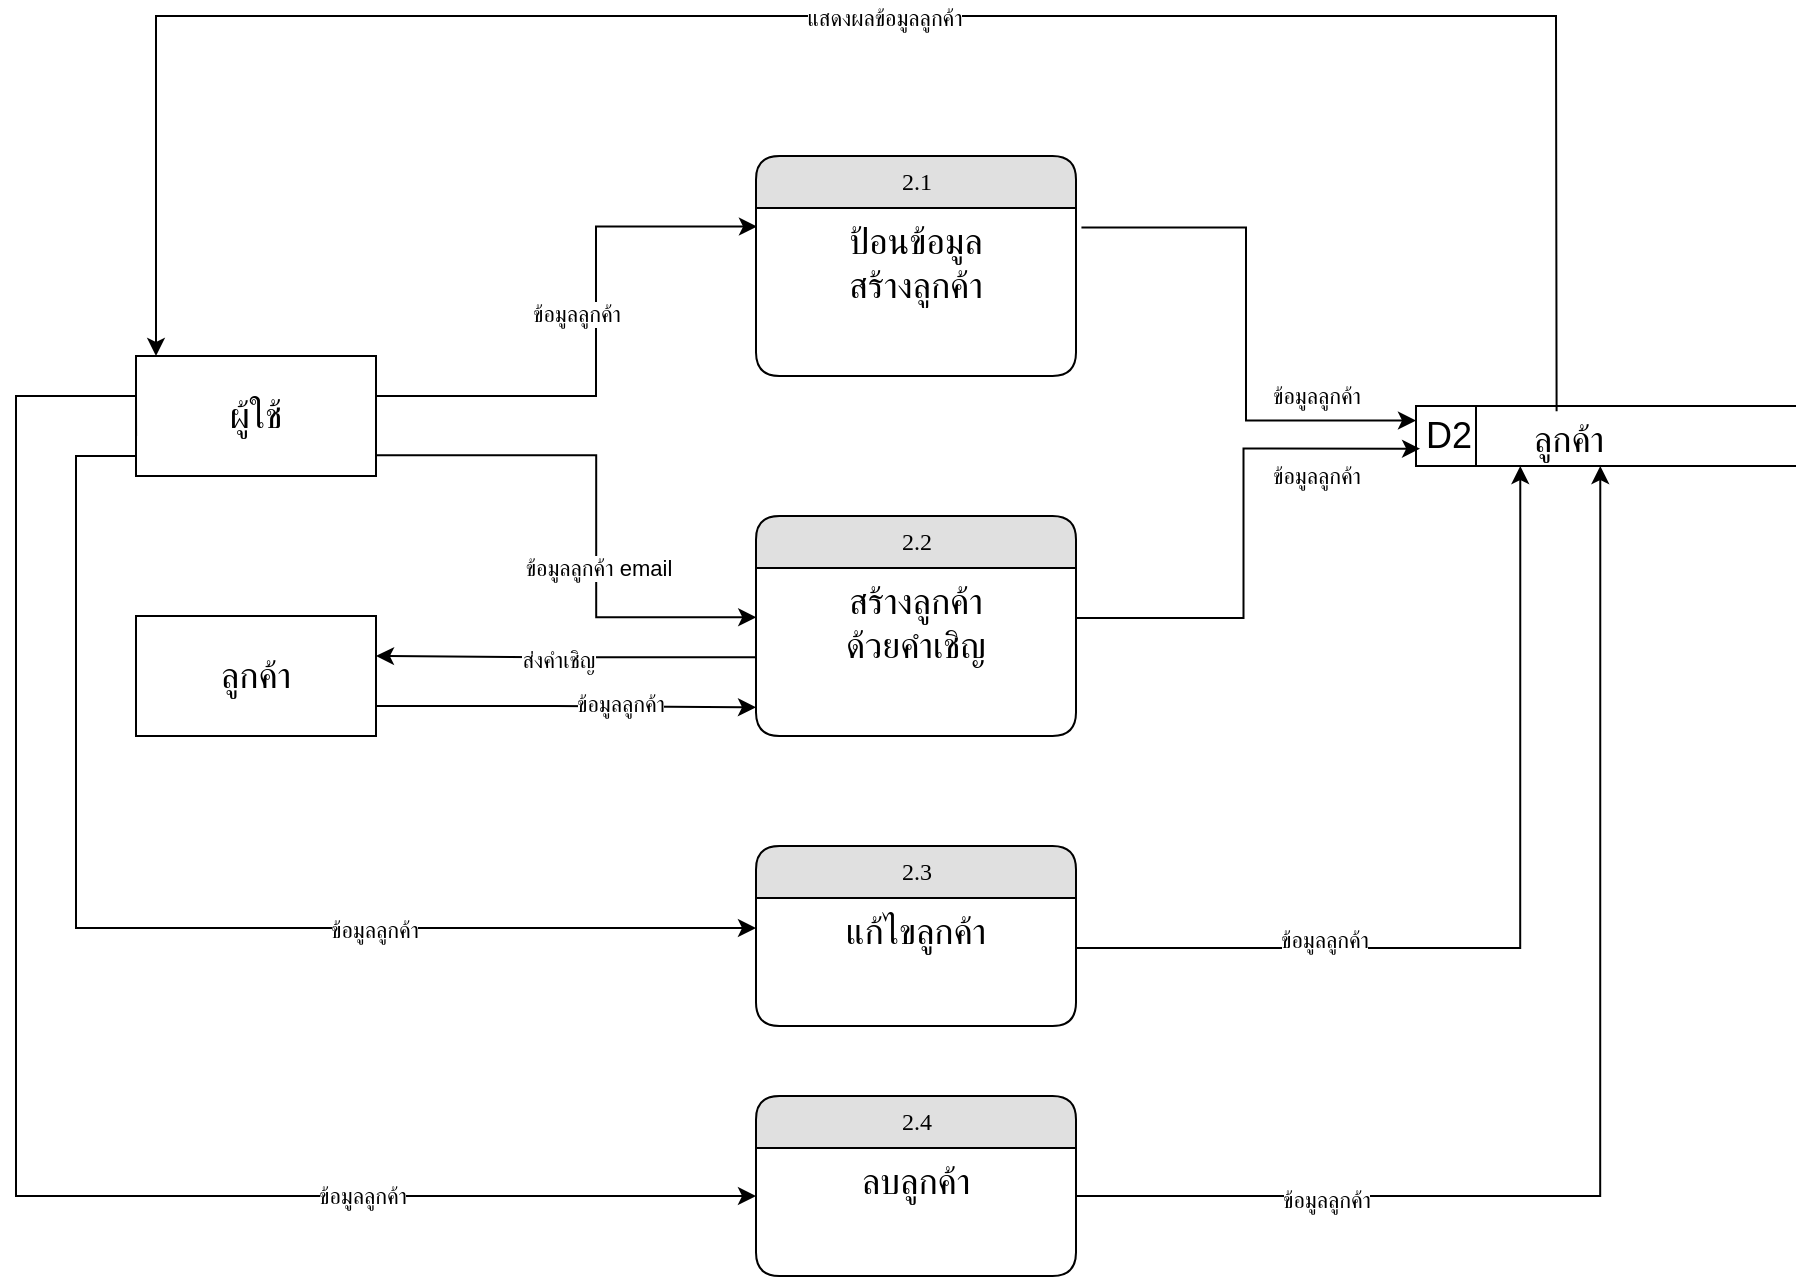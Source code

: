 <mxfile version="25.0.3">
  <diagram name="Page-1" id="j-pxg9c4v1C3MeclfTMA">
    <mxGraphModel dx="2943" dy="746" grid="1" gridSize="10" guides="1" tooltips="1" connect="1" arrows="1" fold="1" page="1" pageScale="1" pageWidth="1100" pageHeight="850" math="0" shadow="0">
      <root>
        <mxCell id="0" />
        <mxCell id="1" parent="0" />
        <mxCell id="wdKCAiOJMTL116Rih4D4-1" value="2.1" style="swimlane;html=1;fontStyle=0;childLayout=stackLayout;horizontal=1;startSize=26;fillColor=#e0e0e0;horizontalStack=0;resizeParent=1;resizeLast=0;collapsible=1;marginBottom=0;swimlaneFillColor=#ffffff;align=center;rounded=1;shadow=0;comic=0;labelBackgroundColor=none;strokeWidth=1;fontFamily=Verdana;fontSize=12" parent="1" vertex="1">
          <mxGeometry x="-80" y="150" width="160" height="110" as="geometry" />
        </mxCell>
        <mxCell id="wdKCAiOJMTL116Rih4D4-2" value="&lt;span style=&quot;font-size: 18px;&quot;&gt;ป้อนข้อมูล&lt;/span&gt;&lt;div&gt;&lt;span style=&quot;font-size: 18px;&quot;&gt;สร้างลูกค้า&lt;/span&gt;&lt;/div&gt;" style="text;html=1;strokeColor=none;fillColor=none;spacingLeft=4;spacingRight=4;whiteSpace=wrap;overflow=hidden;rotatable=0;points=[[0,0.5],[1,0.5]];portConstraint=eastwest;align=center;" parent="wdKCAiOJMTL116Rih4D4-1" vertex="1">
          <mxGeometry y="26" width="160" height="54" as="geometry" />
        </mxCell>
        <mxCell id="wdKCAiOJMTL116Rih4D4-3" value="&lt;span style=&quot;font-size: 18px; text-wrap-mode: nowrap;&quot;&gt;ผู้ใช้&lt;/span&gt;" style="rounded=0;whiteSpace=wrap;html=1;" parent="1" vertex="1">
          <mxGeometry x="-390" y="250" width="120" height="60" as="geometry" />
        </mxCell>
        <mxCell id="wdKCAiOJMTL116Rih4D4-4" value="" style="endArrow=classic;html=1;rounded=0;exitX=1;exitY=0.25;exitDx=0;exitDy=0;entryX=0.003;entryY=0.172;entryDx=0;entryDy=0;entryPerimeter=0;edgeStyle=orthogonalEdgeStyle;" parent="1" source="wdKCAiOJMTL116Rih4D4-3" target="wdKCAiOJMTL116Rih4D4-2" edge="1">
          <mxGeometry width="50" height="50" relative="1" as="geometry">
            <mxPoint x="-241.28" y="310" as="sourcePoint" />
            <mxPoint x="-47.76" y="312.404" as="targetPoint" />
            <Array as="points">
              <mxPoint x="-270" y="270" />
              <mxPoint x="-160" y="270" />
              <mxPoint x="-160" y="185" />
            </Array>
          </mxGeometry>
        </mxCell>
        <mxCell id="wdKCAiOJMTL116Rih4D4-5" value="ข้อมูลลูกค้า" style="edgeLabel;html=1;align=center;verticalAlign=middle;resizable=0;points=[];rotation=0;" parent="wdKCAiOJMTL116Rih4D4-4" vertex="1" connectable="0">
          <mxGeometry x="-0.064" y="2" relative="1" as="geometry">
            <mxPoint x="-8" y="-25" as="offset" />
          </mxGeometry>
        </mxCell>
        <mxCell id="wdKCAiOJMTL116Rih4D4-6" value="" style="group" parent="1" vertex="1" connectable="0">
          <mxGeometry x="250" y="275" width="190" height="30" as="geometry" />
        </mxCell>
        <mxCell id="wdKCAiOJMTL116Rih4D4-7" value="&lt;font style=&quot;font-size: 18px;&quot;&gt;D2&lt;/font&gt;" style="html=1;dashed=0;whiteSpace=wrap;shape=mxgraph.dfd.dataStoreID;align=left;spacingLeft=3;points=[[0,0],[0.5,0],[1,0],[0,0.5],[1,0.5],[0,1],[0.5,1],[1,1]];container=0;" parent="wdKCAiOJMTL116Rih4D4-6" vertex="1">
          <mxGeometry width="190" height="30" as="geometry" />
        </mxCell>
        <mxCell id="wdKCAiOJMTL116Rih4D4-8" value="&lt;span style=&quot;font-size: 18px; font-weight: 400;&quot;&gt;ลูกค้า&lt;/span&gt;" style="text;strokeColor=none;fillColor=none;html=1;fontSize=24;fontStyle=1;verticalAlign=middle;align=center;container=0;" parent="wdKCAiOJMTL116Rih4D4-6" vertex="1">
          <mxGeometry x="28.5" width="95" height="30" as="geometry" />
        </mxCell>
        <mxCell id="wdKCAiOJMTL116Rih4D4-9" value="" style="endArrow=classic;html=1;rounded=0;exitX=1.017;exitY=0.18;exitDx=0;exitDy=0;exitPerimeter=0;entryX=0;entryY=0.242;entryDx=0;entryDy=0;entryPerimeter=0;edgeStyle=orthogonalEdgeStyle;" parent="1" source="wdKCAiOJMTL116Rih4D4-2" target="wdKCAiOJMTL116Rih4D4-7" edge="1">
          <mxGeometry width="50" height="50" relative="1" as="geometry">
            <mxPoint x="190.0" y="307.006" as="sourcePoint" />
            <mxPoint x="361.28" y="310" as="targetPoint" />
          </mxGeometry>
        </mxCell>
        <mxCell id="wdKCAiOJMTL116Rih4D4-11" value="2.2" style="swimlane;html=1;fontStyle=0;childLayout=stackLayout;horizontal=1;startSize=26;fillColor=#e0e0e0;horizontalStack=0;resizeParent=1;resizeLast=0;collapsible=1;marginBottom=0;swimlaneFillColor=#ffffff;align=center;rounded=1;shadow=0;comic=0;labelBackgroundColor=none;strokeWidth=1;fontFamily=Verdana;fontSize=12" parent="1" vertex="1">
          <mxGeometry x="-80" y="330" width="160" height="110" as="geometry" />
        </mxCell>
        <mxCell id="wdKCAiOJMTL116Rih4D4-12" value="&lt;span style=&quot;font-size: 18px;&quot;&gt;สร้างลูกค้า&lt;/span&gt;&lt;div&gt;&lt;span style=&quot;font-size: 18px; background-color: initial;&quot;&gt;ด้วยคำเชิญ&lt;/span&gt;&lt;/div&gt;" style="text;html=1;strokeColor=none;fillColor=none;spacingLeft=4;spacingRight=4;whiteSpace=wrap;overflow=hidden;rotatable=0;points=[[0,0.5],[1,0.5]];portConstraint=eastwest;align=center;" parent="wdKCAiOJMTL116Rih4D4-11" vertex="1">
          <mxGeometry y="26" width="160" height="54" as="geometry" />
        </mxCell>
        <mxCell id="wdKCAiOJMTL116Rih4D4-13" value="" style="endArrow=classic;html=1;rounded=0;exitX=0.999;exitY=0.656;exitDx=0;exitDy=0;entryX=0.003;entryY=0.172;entryDx=0;entryDy=0;entryPerimeter=0;edgeStyle=orthogonalEdgeStyle;exitPerimeter=0;" parent="1" edge="1">
          <mxGeometry width="50" height="50" relative="1" as="geometry">
            <mxPoint x="-270.0" y="280" as="sourcePoint" />
            <mxPoint x="-79.88" y="380.64" as="targetPoint" />
            <Array as="points">
              <mxPoint x="-159.88" y="299.64" />
              <mxPoint x="-159.88" y="380.64" />
            </Array>
          </mxGeometry>
        </mxCell>
        <mxCell id="wdKCAiOJMTL116Rih4D4-37" value="&lt;span style=&quot;color: rgba(0, 0, 0, 0); font-family: monospace; font-size: 0px; text-align: start; background-color: rgb(251, 251, 251);&quot;&gt;%3CmxGraphModel%3E%3Croot%3E%3CmxCell%20id%3D%220%22%2F%3E%3CmxCell%20id%3D%221%22%20parent%3D%220%22%2F%3E%3CmxCell%20id%3D%222%22%20value%3D%22%E0%B8%82%E0%B9%89%E0%B8%AD%E0%B8%A1%E0%B8%B9%E0%B8%A5%E0%B8%9C%E0%B8%B9%E0%B9%89%E0%B9%83%E0%B8%8A%E0%B9%89%2C%E0%B9%82%E0%B8%A5%E0%B9%82%E0%B8%81%E0%B9%89%2C%E0%B8%9A%E0%B8%A3%E0%B8%B4%E0%B8%A9%E0%B8%B1%E0%B8%97%22%20style%3D%22edgeLabel%3Bhtml%3D1%3Balign%3Dcenter%3BverticalAlign%3Dmiddle%3Bresizable%3D0%3Bpoints%3D%5B%5D%3Brotation%3D0%3B%22%20vertex%3D%221%22%20connectable%3D%220%22%20parent%3D%221%22%3E%3CmxGeometry%20x%3D%22-169.882%22%20y%3D%22330.353%22%20as%3D%22geometry%22%2F%3E%3C%2FmxCell%3E%3C%2Froot%3E%3C%2FmxGraphModel%3E&lt;/span&gt;" style="edgeLabel;html=1;align=center;verticalAlign=middle;resizable=0;points=[];" parent="wdKCAiOJMTL116Rih4D4-13" vertex="1" connectable="0">
          <mxGeometry x="0.344" y="-4" relative="1" as="geometry">
            <mxPoint as="offset" />
          </mxGeometry>
        </mxCell>
        <mxCell id="wdKCAiOJMTL116Rih4D4-38" value="ข้อมูลลูกค้า email" style="edgeLabel;html=1;align=center;verticalAlign=middle;resizable=0;points=[];" parent="wdKCAiOJMTL116Rih4D4-13" vertex="1" connectable="0">
          <mxGeometry x="0.28" y="1" relative="1" as="geometry">
            <mxPoint as="offset" />
          </mxGeometry>
        </mxCell>
        <mxCell id="wdKCAiOJMTL116Rih4D4-39" value="ข้อมูลลูกค้า" style="edgeLabel;html=1;align=center;verticalAlign=middle;resizable=0;points=[];" parent="wdKCAiOJMTL116Rih4D4-13" vertex="1" connectable="0">
          <mxGeometry x="0.28" y="1" relative="1" as="geometry">
            <mxPoint x="359" y="-86" as="offset" />
          </mxGeometry>
        </mxCell>
        <mxCell id="wdKCAiOJMTL116Rih4D4-40" value="ข้อมูลลูกค้า" style="edgeLabel;html=1;align=center;verticalAlign=middle;resizable=0;points=[];" parent="wdKCAiOJMTL116Rih4D4-13" vertex="1" connectable="0">
          <mxGeometry x="0.28" y="1" relative="1" as="geometry">
            <mxPoint x="359" y="-46" as="offset" />
          </mxGeometry>
        </mxCell>
        <mxCell id="wdKCAiOJMTL116Rih4D4-15" value="" style="endArrow=classic;html=1;rounded=0;exitX=1.017;exitY=0.18;exitDx=0;exitDy=0;exitPerimeter=0;entryX=-0.009;entryY=0.711;entryDx=0;entryDy=0;entryPerimeter=0;edgeStyle=orthogonalEdgeStyle;" parent="1" edge="1">
          <mxGeometry width="50" height="50" relative="1" as="geometry">
            <mxPoint x="80" y="380" as="sourcePoint" />
            <mxPoint x="252.04" y="296.33" as="targetPoint" />
            <Array as="points">
              <mxPoint x="163.75" y="381" />
              <mxPoint x="163.75" y="296" />
            </Array>
          </mxGeometry>
        </mxCell>
        <mxCell id="wdKCAiOJMTL116Rih4D4-19" value="2.3" style="swimlane;html=1;fontStyle=0;childLayout=stackLayout;horizontal=1;startSize=26;fillColor=#e0e0e0;horizontalStack=0;resizeParent=1;resizeLast=0;collapsible=1;marginBottom=0;swimlaneFillColor=#ffffff;align=center;rounded=1;shadow=0;comic=0;labelBackgroundColor=none;strokeWidth=1;fontFamily=Verdana;fontSize=12" parent="1" vertex="1">
          <mxGeometry x="-80" y="495" width="160" height="90" as="geometry" />
        </mxCell>
        <mxCell id="wdKCAiOJMTL116Rih4D4-25" value="&lt;span style=&quot;font-size: 18px;&quot;&gt;แก้ไขลูกค้า&lt;/span&gt;" style="text;html=1;strokeColor=none;fillColor=none;spacingLeft=4;spacingRight=4;whiteSpace=wrap;overflow=hidden;rotatable=0;points=[[0,0.5],[1,0.5]];portConstraint=eastwest;align=center;" parent="wdKCAiOJMTL116Rih4D4-19" vertex="1">
          <mxGeometry y="26" width="160" height="54" as="geometry" />
        </mxCell>
        <mxCell id="wdKCAiOJMTL116Rih4D4-21" value="" style="endArrow=classic;html=1;rounded=0;edgeStyle=orthogonalEdgeStyle;exitX=1;exitY=0.5;exitDx=0;exitDy=0;" parent="1" source="wdKCAiOJMTL116Rih4D4-25" edge="1">
          <mxGeometry width="50" height="50" relative="1" as="geometry">
            <mxPoint x="204.941" y="520" as="sourcePoint" />
            <mxPoint x="302.14" y="305" as="targetPoint" />
            <Array as="points">
              <mxPoint x="80" y="546" />
              <mxPoint x="302" y="546" />
            </Array>
          </mxGeometry>
        </mxCell>
        <mxCell id="wdKCAiOJMTL116Rih4D4-44" value="ข้อมูลลูกค้า" style="edgeLabel;html=1;align=center;verticalAlign=middle;resizable=0;points=[];" parent="wdKCAiOJMTL116Rih4D4-21" vertex="1" connectable="0">
          <mxGeometry x="-0.46" y="4" relative="1" as="geometry">
            <mxPoint as="offset" />
          </mxGeometry>
        </mxCell>
        <mxCell id="wdKCAiOJMTL116Rih4D4-23" value="" style="endArrow=classic;html=1;rounded=0;exitX=0;exitY=0.75;exitDx=0;exitDy=0;edgeStyle=orthogonalEdgeStyle;entryX=0;entryY=0.278;entryDx=0;entryDy=0;entryPerimeter=0;" parent="1" source="wdKCAiOJMTL116Rih4D4-3" target="wdKCAiOJMTL116Rih4D4-25" edge="1">
          <mxGeometry width="50" height="50" relative="1" as="geometry">
            <mxPoint x="-400" y="305" as="sourcePoint" />
            <mxPoint x="-170" y="536" as="targetPoint" />
            <Array as="points">
              <mxPoint x="-390" y="300" />
              <mxPoint x="-420" y="300" />
              <mxPoint x="-420" y="536" />
            </Array>
          </mxGeometry>
        </mxCell>
        <mxCell id="wdKCAiOJMTL116Rih4D4-45" value="ข้อมูลลูกค้า" style="edgeLabel;html=1;align=center;verticalAlign=middle;resizable=0;points=[];" parent="wdKCAiOJMTL116Rih4D4-23" vertex="1" connectable="0">
          <mxGeometry x="0.373" y="-4" relative="1" as="geometry">
            <mxPoint y="-3" as="offset" />
          </mxGeometry>
        </mxCell>
        <mxCell id="wdKCAiOJMTL116Rih4D4-31" value="2.4" style="swimlane;html=1;fontStyle=0;childLayout=stackLayout;horizontal=1;startSize=26;fillColor=#e0e0e0;horizontalStack=0;resizeParent=1;resizeLast=0;collapsible=1;marginBottom=0;swimlaneFillColor=#ffffff;align=center;rounded=1;shadow=0;comic=0;labelBackgroundColor=none;strokeWidth=1;fontFamily=Verdana;fontSize=12" parent="1" vertex="1">
          <mxGeometry x="-80" y="620" width="160" height="90" as="geometry" />
        </mxCell>
        <mxCell id="wdKCAiOJMTL116Rih4D4-32" value="&lt;span style=&quot;font-size: 18px;&quot;&gt;ลบลูกค้า&lt;/span&gt;" style="text;html=1;strokeColor=none;fillColor=none;spacingLeft=4;spacingRight=4;whiteSpace=wrap;overflow=hidden;rotatable=0;points=[[0,0.5],[1,0.5]];portConstraint=eastwest;align=center;" parent="wdKCAiOJMTL116Rih4D4-31" vertex="1">
          <mxGeometry y="26" width="160" height="54" as="geometry" />
        </mxCell>
        <mxCell id="wdKCAiOJMTL116Rih4D4-33" value="" style="endArrow=classic;html=1;rounded=0;exitX=0.667;exitY=1;exitDx=0;exitDy=0;edgeStyle=orthogonalEdgeStyle;exitPerimeter=0;" parent="1" target="wdKCAiOJMTL116Rih4D4-32" edge="1">
          <mxGeometry width="50" height="50" relative="1" as="geometry">
            <mxPoint x="-389.96" y="290.0" as="sourcePoint" />
            <mxPoint x="-160" y="671" as="targetPoint" />
            <Array as="points">
              <mxPoint x="-390" y="270" />
              <mxPoint x="-450" y="270" />
              <mxPoint x="-450" y="670" />
            </Array>
          </mxGeometry>
        </mxCell>
        <mxCell id="kgX2GBrmFROfcCQ5fnTE-5" value="ข้อมูลลูกค้า" style="edgeLabel;html=1;align=center;verticalAlign=middle;resizable=0;points=[];" vertex="1" connectable="0" parent="wdKCAiOJMTL116Rih4D4-33">
          <mxGeometry x="0.537" relative="1" as="geometry">
            <mxPoint as="offset" />
          </mxGeometry>
        </mxCell>
        <mxCell id="wdKCAiOJMTL116Rih4D4-35" value="" style="endArrow=classic;html=1;rounded=0;edgeStyle=orthogonalEdgeStyle;exitX=1;exitY=0.5;exitDx=0;exitDy=0;" parent="1" source="wdKCAiOJMTL116Rih4D4-32" edge="1">
          <mxGeometry width="50" height="50" relative="1" as="geometry">
            <mxPoint x="120" y="546" as="sourcePoint" />
            <mxPoint x="342.14" y="305" as="targetPoint" />
            <Array as="points">
              <mxPoint x="80" y="670" />
              <mxPoint x="342" y="670" />
            </Array>
          </mxGeometry>
        </mxCell>
        <mxCell id="kgX2GBrmFROfcCQ5fnTE-6" value="ข้อมูลลูกค้า" style="edgeLabel;html=1;align=center;verticalAlign=middle;resizable=0;points=[];" vertex="1" connectable="0" parent="wdKCAiOJMTL116Rih4D4-35">
          <mxGeometry x="-0.593" y="-2" relative="1" as="geometry">
            <mxPoint as="offset" />
          </mxGeometry>
        </mxCell>
        <mxCell id="9oKAvnePyR2MsUrAY5Fa-1" value="" style="endArrow=classic;html=1;rounded=0;exitX=0.44;exitY=0.089;exitDx=0;exitDy=0;exitPerimeter=0;" parent="1" source="wdKCAiOJMTL116Rih4D4-8" edge="1">
          <mxGeometry width="50" height="50" relative="1" as="geometry">
            <mxPoint x="280" y="250" as="sourcePoint" />
            <mxPoint x="-380" y="250" as="targetPoint" />
            <Array as="points">
              <mxPoint x="320" y="80" />
              <mxPoint x="-380" y="80" />
            </Array>
          </mxGeometry>
        </mxCell>
        <mxCell id="9oKAvnePyR2MsUrAY5Fa-21" value="แสดงผลข้อมูลลูกค้า" style="edgeLabel;html=1;align=center;verticalAlign=middle;resizable=0;points=[];" parent="9oKAvnePyR2MsUrAY5Fa-1" vertex="1" connectable="0">
          <mxGeometry x="0.0" y="1" relative="1" as="geometry">
            <mxPoint as="offset" />
          </mxGeometry>
        </mxCell>
        <mxCell id="9oKAvnePyR2MsUrAY5Fa-2" value="&lt;span style=&quot;font-size: 18px; text-wrap-mode: nowrap;&quot;&gt;ลูกค้า&lt;/span&gt;" style="rounded=0;whiteSpace=wrap;html=1;" parent="1" vertex="1">
          <mxGeometry x="-390" y="380" width="120" height="60" as="geometry" />
        </mxCell>
        <mxCell id="9oKAvnePyR2MsUrAY5Fa-13" value="" style="endArrow=classic;html=1;rounded=0;edgeStyle=orthogonalEdgeStyle;exitX=1;exitY=0.5;exitDx=0;exitDy=0;" parent="1" edge="1">
          <mxGeometry width="50" height="50" relative="1" as="geometry">
            <mxPoint x="-270" y="425" as="sourcePoint" />
            <mxPoint x="-80" y="425.64" as="targetPoint" />
            <Array as="points">
              <mxPoint x="-180" y="425" />
            </Array>
          </mxGeometry>
        </mxCell>
        <mxCell id="9oKAvnePyR2MsUrAY5Fa-14" value="&lt;span style=&quot;color: rgba(0, 0, 0, 0); font-family: monospace; font-size: 0px; text-align: start; background-color: rgb(251, 251, 251);&quot;&gt;%3CmxGraphModel%3E%3Croot%3E%3CmxCell%20id%3D%220%22%2F%3E%3CmxCell%20id%3D%221%22%20parent%3D%220%22%2F%3E%3CmxCell%20id%3D%222%22%20value%3D%22%E0%B8%82%E0%B9%89%E0%B8%AD%E0%B8%A1%E0%B8%B9%E0%B8%A5%E0%B8%9C%E0%B8%B9%E0%B9%89%E0%B9%83%E0%B8%8A%E0%B9%89%2C%E0%B9%82%E0%B8%A5%E0%B9%82%E0%B8%81%E0%B9%89%2C%E0%B8%9A%E0%B8%A3%E0%B8%B4%E0%B8%A9%E0%B8%B1%E0%B8%97%22%20style%3D%22edgeLabel%3Bhtml%3D1%3Balign%3Dcenter%3BverticalAlign%3Dmiddle%3Bresizable%3D0%3Bpoints%3D%5B%5D%3Brotation%3D0%3B%22%20vertex%3D%221%22%20connectable%3D%220%22%20parent%3D%221%22%3E%3CmxGeometry%20x%3D%22-169.882%22%20y%3D%22330.353%22%20as%3D%22geometry%22%2F%3E%3C%2FmxCell%3E%3C%2Froot%3E%3C%2FmxGraphModel%3E&lt;/span&gt;" style="edgeLabel;html=1;align=center;verticalAlign=middle;resizable=0;points=[];" parent="9oKAvnePyR2MsUrAY5Fa-13" vertex="1" connectable="0">
          <mxGeometry x="0.344" y="-4" relative="1" as="geometry">
            <mxPoint as="offset" />
          </mxGeometry>
        </mxCell>
        <mxCell id="9oKAvnePyR2MsUrAY5Fa-15" value="ข้อมูลลูกค้า" style="edgeLabel;html=1;align=center;verticalAlign=middle;resizable=0;points=[];" parent="9oKAvnePyR2MsUrAY5Fa-13" vertex="1" connectable="0">
          <mxGeometry x="0.28" y="1" relative="1" as="geometry">
            <mxPoint as="offset" />
          </mxGeometry>
        </mxCell>
        <mxCell id="9oKAvnePyR2MsUrAY5Fa-18" value="" style="endArrow=classic;html=1;rounded=0;edgeStyle=orthogonalEdgeStyle;exitX=1;exitY=0.5;exitDx=0;exitDy=0;" parent="1" edge="1">
          <mxGeometry width="50" height="50" relative="1" as="geometry">
            <mxPoint x="-80" y="400.64" as="sourcePoint" />
            <mxPoint x="-270" y="400" as="targetPoint" />
            <Array as="points">
              <mxPoint x="-180" y="400" />
            </Array>
          </mxGeometry>
        </mxCell>
        <mxCell id="9oKAvnePyR2MsUrAY5Fa-19" value="&lt;span style=&quot;color: rgba(0, 0, 0, 0); font-family: monospace; font-size: 0px; text-align: start; background-color: rgb(251, 251, 251);&quot;&gt;%3CmxGraphModel%3E%3Croot%3E%3CmxCell%20id%3D%220%22%2F%3E%3CmxCell%20id%3D%221%22%20parent%3D%220%22%2F%3E%3CmxCell%20id%3D%222%22%20value%3D%22%E0%B8%82%E0%B9%89%E0%B8%AD%E0%B8%A1%E0%B8%B9%E0%B8%A5%E0%B8%9C%E0%B8%B9%E0%B9%89%E0%B9%83%E0%B8%8A%E0%B9%89%2C%E0%B9%82%E0%B8%A5%E0%B9%82%E0%B8%81%E0%B9%89%2C%E0%B8%9A%E0%B8%A3%E0%B8%B4%E0%B8%A9%E0%B8%B1%E0%B8%97%22%20style%3D%22edgeLabel%3Bhtml%3D1%3Balign%3Dcenter%3BverticalAlign%3Dmiddle%3Bresizable%3D0%3Bpoints%3D%5B%5D%3Brotation%3D0%3B%22%20vertex%3D%221%22%20connectable%3D%220%22%20parent%3D%221%22%3E%3CmxGeometry%20x%3D%22-169.882%22%20y%3D%22330.353%22%20as%3D%22geometry%22%2F%3E%3C%2FmxCell%3E%3C%2Froot%3E%3C%2FmxGraphModel%3E&lt;/span&gt;" style="edgeLabel;html=1;align=center;verticalAlign=middle;resizable=0;points=[];" parent="9oKAvnePyR2MsUrAY5Fa-18" vertex="1" connectable="0">
          <mxGeometry x="0.344" y="-4" relative="1" as="geometry">
            <mxPoint as="offset" />
          </mxGeometry>
        </mxCell>
        <mxCell id="9oKAvnePyR2MsUrAY5Fa-20" value="ส่งคำเชิญ" style="edgeLabel;html=1;align=center;verticalAlign=middle;resizable=0;points=[];" parent="9oKAvnePyR2MsUrAY5Fa-18" vertex="1" connectable="0">
          <mxGeometry x="0.28" y="1" relative="1" as="geometry">
            <mxPoint x="22" as="offset" />
          </mxGeometry>
        </mxCell>
      </root>
    </mxGraphModel>
  </diagram>
</mxfile>
